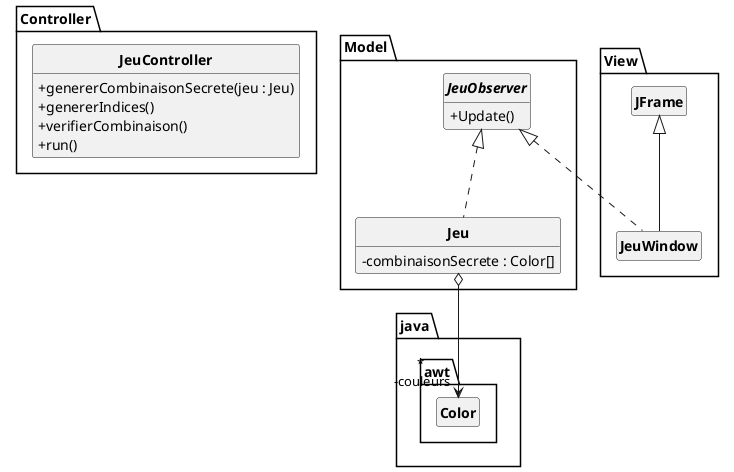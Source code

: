 @startuml
'https://plantuml.com/class-diagram

skinparam classAttributeIconSize 0
skinparam classFontStyle Bold
skinparam style strictuml
hide empty members

package Controller{
    class JeuController{
        + genererCombinaisonSecrete(jeu : Jeu)
        + genererIndices()
        + verifierCombinaison()
        + run()
    }
}

package java.awt{
    class Color
}

package Model{
    class Jeu implements JeuObserver{
        - combinaisonSecrete : Color[]
    }

    Jeu o-d->"*\n -couleurs" Color

    interface JeuObserver{
       + Update()
    }
}
package View{
    class JeuWindow extends JFrame implements Model.JeuObserver{

    }
}

@enduml